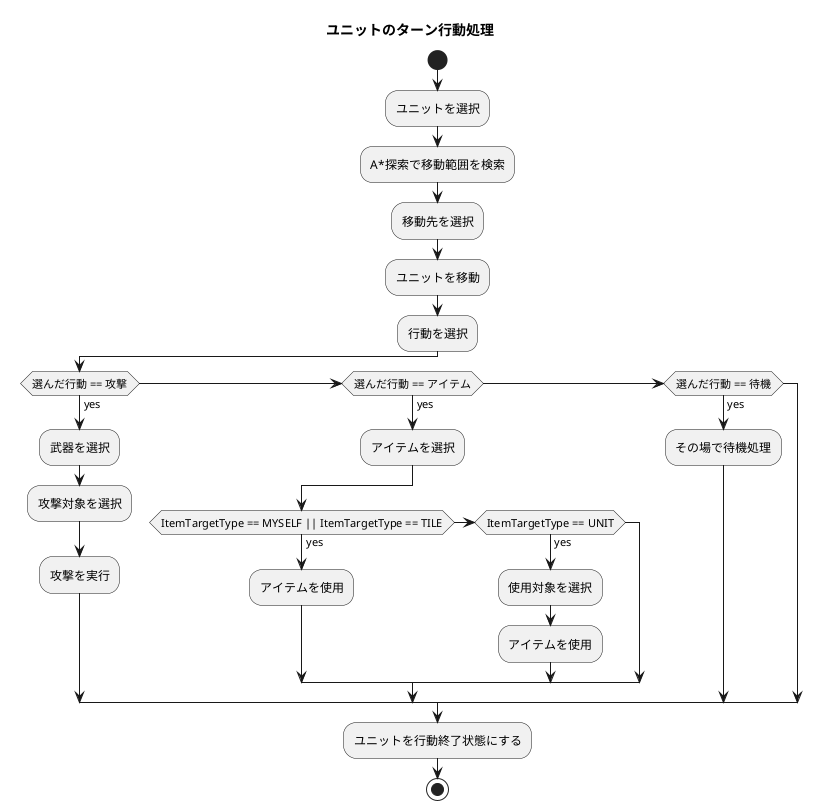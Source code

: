 @startuml search_move_area
title ユニットのターン行動処理

start
:ユニットを選択;
:A*探索で移動範囲を検索;
:移動先を選択;
:ユニットを移動;
:行動を選択;

if (選んだ行動 == 攻撃) then (yes)
    :武器を選択;
    :攻撃対象を選択;
    :攻撃を実行;
elseif (選んだ行動 == アイテム) then (yes)
    :アイテムを選択;
    if (ItemTargetType == MYSELF || ItemTargetType == TILE) then (yes)
        :アイテムを使用;
    elseif (ItemTargetType == UNIT) then (yes)
        :使用対象を選択;
        :アイテムを使用;
    endif
elseif (選んだ行動 == 待機) then (yes)
    :その場で待機処理;
endif

:ユニットを行動終了状態にする;
stop
@enduml